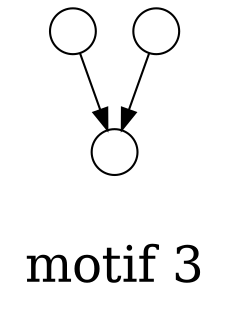 /*****
motif 3
*****/

digraph G {
  graph [splines=false overlap=false]
  node  [shape=ellipse, width=0.3, height=0.3, label=""]
  1 ;
  2 ;
  0 ;
  1 -> 2;
  0 -> 2;
  label = "\nmotif 3\n";  fontsize=24;
}
